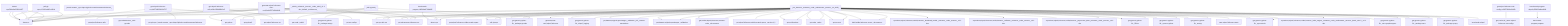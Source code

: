 graph TD
    app-mlperf-inference,d775cac873ee4231_(_nvidia,_retinanet,_tensorrt,_cuda,_valid,_r4.1-dev_default,_multistream_) --> detect,os
    app-mlperf-inference,d775cac873ee4231_(_nvidia,_retinanet,_tensorrt,_cuda,_valid,_r4.1-dev_default,_multistream_) --> get,sys-utils-cm
    app-mlperf-inference,d775cac873ee4231_(_nvidia,_retinanet,_tensorrt,_cuda,_valid,_r4.1-dev_default,_multistream_) --> get,python
    get-mlperf-inference-src,4b57186581024797 --> detect,os
    get-mlperf-inference-src,4b57186581024797 --> get,python3
    get-git-repo,ed603e7292974f10_(_branch.master,_repo.https://github.com/mlcommons/inference_) --> detect,os
    get-mlperf-inference-src,4b57186581024797 --> get,git,repo,_branch.master,_repo.https://github.com/mlcommons/inference
    app-mlperf-inference,d775cac873ee4231_(_nvidia,_retinanet,_tensorrt,_cuda,_valid,_r4.1-dev_default,_multistream_) --> get,mlcommons,inference,src
    pull-git-repo,c23132ed65c4421d --> detect,os
    app-mlperf-inference,d775cac873ee4231_(_nvidia,_retinanet,_tensorrt,_cuda,_valid,_r4.1-dev_default,_multistream_) --> pull,git,repo
    get-mlperf-inference-utils,e341e5f86d8342e5 --> get,mlperf,inference,src
    app-mlperf-inference,d775cac873ee4231_(_nvidia,_retinanet,_tensorrt,_cuda,_valid,_r4.1-dev_default,_multistream_) --> get,mlperf,inference,utils
    get-cuda-devices,7a3ede4d3558427a_(_with-pycuda_) --> get,cuda,_toolkit
    get-cuda-devices,7a3ede4d3558427a_(_with-pycuda_) --> get,python3
    get-cuda-devices,7a3ede4d3558427a_(_with-pycuda_) --> get,generic-python-lib,_package.pycuda
    get-cuda-devices,7a3ede4d3558427a_(_with-pycuda_) --> get,generic-python-lib,_package.numpy
    app-mlperf-inference,d775cac873ee4231_(_nvidia,_retinanet,_tensorrt,_cuda,_valid,_r4.1-dev_default,_multistream_) --> get,cuda-devices,_with-pycuda
    app-mlperf-inference-nvidia,bc3b17fb430f4732_(_run_harness,_retinanet,_cuda,_multistream,_tensorrt,_rtx_4090_) --> detect,os
    detect-cpu,586c8a43320142f7 --> detect,os
    app-mlperf-inference-nvidia,bc3b17fb430f4732_(_run_harness,_retinanet,_cuda,_multistream,_tensorrt,_rtx_4090_) --> detect,cpu
    app-mlperf-inference-nvidia,bc3b17fb430f4732_(_run_harness,_retinanet,_cuda,_multistream,_tensorrt,_rtx_4090_) --> get,sys-utils-cm
    app-mlperf-inference-nvidia,bc3b17fb430f4732_(_run_harness,_retinanet,_cuda,_multistream,_tensorrt,_rtx_4090_) --> get,mlperf,inference,nvidia,scratch,space
    app-mlperf-inference-nvidia,bc3b17fb430f4732_(_run_harness,_retinanet,_cuda,_multistream,_tensorrt,_rtx_4090_) --> get,generic-python-lib,_mlperf_logging
    app-mlperf-inference-nvidia,bc3b17fb430f4732_(_run_harness,_retinanet,_cuda,_multistream,_tensorrt,_rtx_4090_) --> get,dataset,original,openimages,_validation,_full,_custom-annotations
    app-mlperf-inference-nvidia,bc3b17fb430f4732_(_run_harness,_retinanet,_cuda,_multistream,_tensorrt,_rtx_4090_) --> get,dataset,original,openimages,_calibration
    app-mlperf-inference-nvidia,bc3b17fb430f4732_(_run_harness,_retinanet,_cuda,_multistream,_tensorrt,_rtx_4090_) --> get,mlcommons,inference,src
    app-mlperf-inference-nvidia,bc3b17fb430f4732_(_run_harness,_retinanet,_cuda,_multistream,_tensorrt,_rtx_4090_) --> get,nvidia,mlperf,inference,common-code,_mlcommons
    pull-git-repo,c23132ed65c4421d --> detect,os
    app-mlperf-inference-nvidia,bc3b17fb430f4732_(_run_harness,_retinanet,_cuda,_multistream,_tensorrt,_rtx_4090_) --> pull,git,repo
    generate-mlperf-inference-user-conf,3af4475745964b93 --> detect,os
    detect-cpu,586c8a43320142f7 --> detect,os
    generate-mlperf-inference-user-conf,3af4475745964b93 --> detect,cpu
    generate-mlperf-inference-user-conf,3af4475745964b93 --> get,python
    generate-mlperf-inference-user-conf,3af4475745964b93 --> get,mlcommons,inference,src
    get-mlperf-inference-sut-configs,c2fbf72009e2445b --> get,cache,dir,_name.mlperf-inference-sut-configs
    generate-mlperf-inference-user-conf,3af4475745964b93 --> get,sut,configs
    app-mlperf-inference-nvidia,bc3b17fb430f4732_(_run_harness,_retinanet,_cuda,_multistream,_tensorrt,_rtx_4090_) --> generate,user-conf,mlperf,inference
    app-mlperf-inference-nvidia,bc3b17fb430f4732_(_run_harness,_retinanet,_cuda,_multistream,_tensorrt,_rtx_4090_) --> get,generic-python-lib,_package.pycuda
    app-mlperf-inference-nvidia,bc3b17fb430f4732_(_run_harness,_retinanet,_cuda,_multistream,_tensorrt,_rtx_4090_) --> get,nvidia,mitten
    app-mlperf-inference-nvidia,bc3b17fb430f4732_(_run_harness,_retinanet,_cuda,_multistream,_tensorrt,_rtx_4090_) --> get,cuda,_cudnn
    app-mlperf-inference-nvidia,bc3b17fb430f4732_(_run_harness,_retinanet,_cuda,_multistream,_tensorrt,_rtx_4090_) --> get,tensorrt
    app-mlperf-inference-nvidia,bc3b17fb430f4732_(_run_harness,_retinanet,_cuda,_multistream,_tensorrt,_rtx_4090_) --> build,nvidia,inference,server,_mlcommons
    app-mlperf-inference-nvidia,bc3b17fb430f4732_(_build_engine,_retinanet,_cuda,_multistream,_tensorrt,_batch_size.2,_v4.1-dev_) --> detect,os
    detect-cpu,586c8a43320142f7 --> detect,os
    app-mlperf-inference-nvidia,bc3b17fb430f4732_(_build_engine,_retinanet,_cuda,_multistream,_tensorrt,_batch_size.2,_v4.1-dev_) --> detect,cpu
    app-mlperf-inference-nvidia,bc3b17fb430f4732_(_build_engine,_retinanet,_cuda,_multistream,_tensorrt,_batch_size.2,_v4.1-dev_) --> get,sys-utils-cm
    app-mlperf-inference-nvidia,bc3b17fb430f4732_(_build_engine,_retinanet,_cuda,_multistream,_tensorrt,_batch_size.2,_v4.1-dev_) --> get,mlperf,inference,nvidia,scratch,space,_version.4_0
    app-mlperf-inference-nvidia,bc3b17fb430f4732_(_build_engine,_retinanet,_cuda,_multistream,_tensorrt,_batch_size.2,_v4.1-dev_) --> get,generic-python-lib,_mlperf_logging
    app-mlperf-inference-nvidia,bc3b17fb430f4732_(_build_engine,_retinanet,_cuda,_multistream,_tensorrt,_batch_size.2,_v4.1-dev_) --> get,dataset,original,openimages,_validation,_full,_custom-annotations
    app-mlperf-inference-nvidia,bc3b17fb430f4732_(_build_engine,_retinanet,_cuda,_multistream,_tensorrt,_batch_size.2,_v4.1-dev_) --> get,dataset,original,openimages,_calibration
    app-mlperf-inference-nvidia,bc3b17fb430f4732_(_build_engine,_retinanet,_cuda,_multistream,_tensorrt,_batch_size.2,_v4.1-dev_) --> get,mlcommons,inference,src
    app-mlperf-inference-nvidia,bc3b17fb430f4732_(_build_engine,_retinanet,_cuda,_multistream,_tensorrt,_batch_size.2,_v4.1-dev_) --> get,nvidia,mlperf,inference,common-code,_mlcommons
    pull-git-repo,c23132ed65c4421d --> detect,os
    app-mlperf-inference-nvidia,bc3b17fb430f4732_(_build_engine,_retinanet,_cuda,_multistream,_tensorrt,_batch_size.2,_v4.1-dev_) --> pull,git,repo
    app-mlperf-inference-nvidia,bc3b17fb430f4732_(_build_engine,_retinanet,_cuda,_multistream,_tensorrt,_batch_size.2,_v4.1-dev_) --> get,generic-python-lib,_package.pycuda
    app-mlperf-inference-nvidia,bc3b17fb430f4732_(_build_engine,_retinanet,_cuda,_multistream,_tensorrt,_batch_size.2,_v4.1-dev_) --> get,nvidia,mitten
    app-mlperf-inference-nvidia,bc3b17fb430f4732_(_build_engine,_retinanet,_cuda,_multistream,_tensorrt,_batch_size.2,_v4.1-dev_) --> get,cuda,_cudnn
    app-mlperf-inference-nvidia,bc3b17fb430f4732_(_build_engine,_retinanet,_cuda,_multistream,_tensorrt,_batch_size.2,_v4.1-dev_) --> get,tensorrt
    app-mlperf-inference-nvidia,bc3b17fb430f4732_(_build_engine,_retinanet,_cuda,_multistream,_tensorrt,_batch_size.2,_v4.1-dev_) --> build,nvidia,inference,server,_mlcommons
    app-mlperf-inference-nvidia,bc3b17fb430f4732_(_build_engine,_retinanet,_cuda,_multistream,_tensorrt,_batch_size.2,_v4.1-dev_) --> reproduce,mlperf,inference,nvidia,harness,_preprocess_data,_retinanet,_cuda,_tensorrt,_v4.1-dev
    app-mlperf-inference-nvidia,bc3b17fb430f4732_(_build_engine,_retinanet,_cuda,_multistream,_tensorrt,_batch_size.2,_v4.1-dev_) --> reproduce,mlperf,inference,nvidia,harness,_download_model,_retinanet,_cuda,_tensorrt,_v4.1-dev
    app-mlperf-inference-nvidia,bc3b17fb430f4732_(_build_engine,_retinanet,_cuda,_multistream,_tensorrt,_batch_size.2,_v4.1-dev_) --> reproduce,mlperf,inference,nvidia,harness,_calibrate,_retinanet,_cuda,_tensorrt,_v4.1-dev
    app-mlperf-inference-nvidia,bc3b17fb430f4732_(_build_engine,_retinanet,_cuda,_multistream,_tensorrt,_batch_size.2,_v4.1-dev_) --> get,generic-python-lib,_Pillow
    app-mlperf-inference-nvidia,bc3b17fb430f4732_(_build_engine,_retinanet,_cuda,_multistream,_tensorrt,_batch_size.2,_v4.1-dev_) --> get,generic-python-lib,_opencv-python
    app-mlperf-inference-nvidia,bc3b17fb430f4732_(_build_engine,_retinanet,_cuda,_multistream,_tensorrt,_batch_size.2,_v4.1-dev_) --> get,generic-python-lib,_numpy
    app-mlperf-inference-nvidia,bc3b17fb430f4732_(_build_engine,_retinanet,_cuda,_multistream,_tensorrt,_batch_size.2,_v4.1-dev_) --> get,generic-python-lib,_pycocotools
    app-mlperf-inference-nvidia,bc3b17fb430f4732_(_build_engine,_retinanet,_cuda,_multistream,_tensorrt,_batch_size.2,_v4.1-dev_) --> get,generic-python-lib,_onnx-graphsurgeon
    app-mlperf-inference-nvidia,bc3b17fb430f4732_(_build_engine,_retinanet,_cuda,_multistream,_tensorrt,_batch_size.2,_v4.1-dev_) --> get,generic-python-lib,_package.onnx
    app-mlperf-inference-nvidia,bc3b17fb430f4732_(_build_engine,_retinanet,_cuda,_multistream,_tensorrt,_batch_size.2,_v4.1-dev_) --> get,generic-python-lib,_package.sympy
    app-mlperf-inference-nvidia,bc3b17fb430f4732_(_build_engine,_retinanet,_cuda,_multistream,_tensorrt,_batch_size.2,_v4.1-dev_) --> save,mlperf,inference,state
    app-mlperf-inference-nvidia,bc3b17fb430f4732_(_run_harness,_retinanet,_cuda,_multistream,_tensorrt,_rtx_4090_) --> reproduce,mlperf,inference,nvidia,harness,_build_engine,_retinanet,_cuda,_multistream,_tensorrt,_batch_size.2,_v4.1-dev
    app-mlperf-inference-nvidia,bc3b17fb430f4732_(_run_harness,_retinanet,_cuda,_multistream,_tensorrt,_rtx_4090_) --> reproduce,mlperf,inference,nvidia,harness,_preprocess_data,_retinanet,_cuda,_tensorrt,_v4.1-dev
    app-mlperf-inference-nvidia,bc3b17fb430f4732_(_run_harness,_retinanet,_cuda,_multistream,_tensorrt,_rtx_4090_) --> get,generic-python-lib,_Pillow
    app-mlperf-inference-nvidia,bc3b17fb430f4732_(_run_harness,_retinanet,_cuda,_multistream,_tensorrt,_rtx_4090_) --> get,generic-python-lib,_opencv-python
    app-mlperf-inference-nvidia,bc3b17fb430f4732_(_run_harness,_retinanet,_cuda,_multistream,_tensorrt,_rtx_4090_) --> get,generic-python-lib,_numpy
    app-mlperf-inference-nvidia,bc3b17fb430f4732_(_run_harness,_retinanet,_cuda,_multistream,_tensorrt,_rtx_4090_) --> get,generic-python-lib,_pycocotools
    app-mlperf-inference-nvidia,bc3b17fb430f4732_(_run_harness,_retinanet,_cuda,_multistream,_tensorrt,_rtx_4090_) --> get,generic-python-lib,_onnx-graphsurgeon
    app-mlperf-inference-nvidia,bc3b17fb430f4732_(_run_harness,_retinanet,_cuda,_multistream,_tensorrt,_rtx_4090_) --> get,generic-python-lib,_package.onnx
    app-mlperf-inference-nvidia,bc3b17fb430f4732_(_run_harness,_retinanet,_cuda,_multistream,_tensorrt,_rtx_4090_) --> get,generic-python-lib,_package.sympy
    detect-cpu,586c8a43320142f7 --> detect,os
    benchmark-program,19f369ef47084895 --> detect,cpu
    benchmark-program-mlperf,cfff0132a8aa4018 --> benchmark-program,program
    app-mlperf-inference-nvidia,bc3b17fb430f4732_(_run_harness,_retinanet,_cuda,_multistream,_tensorrt,_rtx_4090_) --> benchmark-mlperf